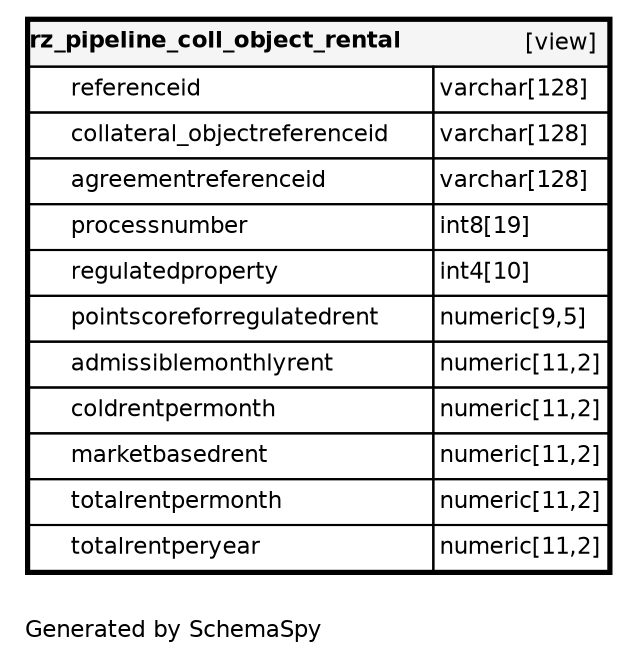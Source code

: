 digraph "oneDegreeRelationshipsDiagram" {
  graph [
    rankdir="RL"
    bgcolor="#ffffff"
    label="\nGenerated by SchemaSpy"
    labeljust="l"
    nodesep="0.18"
    ranksep="0.46"
    fontname="Helvetica"
    fontsize="11"
    ration="compress"
  ];
  node [
    fontname="Helvetica"
    fontsize="11"
    shape="plaintext"
  ];
  edge [
    arrowsize="0.8"
  ];
  "rz_pipeline_coll_object_rental" [
   label=<
    <TABLE BORDER="2" CELLBORDER="1" CELLSPACING="0" BGCOLOR="#ffffff">
      <TR><TD COLSPAN="4"  BGCOLOR="#f5f5f5"><TABLE BORDER="0" CELLSPACING="0"><TR><TD ALIGN="LEFT" FIXEDSIZE="TRUE" WIDTH="173" HEIGHT="16"><B>rz_pipeline_coll_object_rental</B></TD><TD ALIGN="RIGHT">[view]</TD></TR></TABLE></TD></TR>
      <TR><TD PORT="referenceid" COLSPAN="2" ALIGN="LEFT"><TABLE BORDER="0" CELLSPACING="0" ALIGN="LEFT"><TR ALIGN="LEFT"><TD ALIGN="LEFT" FIXEDSIZE="TRUE" WIDTH="15" HEIGHT="16"></TD><TD ALIGN="LEFT" FIXEDSIZE="TRUE" WIDTH="173" HEIGHT="16">referenceid</TD></TR></TABLE></TD><TD PORT="referenceid.type" ALIGN="LEFT">varchar[128]</TD></TR>
      <TR><TD PORT="collateral_objectreferenceid" COLSPAN="2" ALIGN="LEFT"><TABLE BORDER="0" CELLSPACING="0" ALIGN="LEFT"><TR ALIGN="LEFT"><TD ALIGN="LEFT" FIXEDSIZE="TRUE" WIDTH="15" HEIGHT="16"></TD><TD ALIGN="LEFT" FIXEDSIZE="TRUE" WIDTH="173" HEIGHT="16">collateral_objectreferenceid</TD></TR></TABLE></TD><TD PORT="collateral_objectreferenceid.type" ALIGN="LEFT">varchar[128]</TD></TR>
      <TR><TD PORT="agreementreferenceid" COLSPAN="2" ALIGN="LEFT"><TABLE BORDER="0" CELLSPACING="0" ALIGN="LEFT"><TR ALIGN="LEFT"><TD ALIGN="LEFT" FIXEDSIZE="TRUE" WIDTH="15" HEIGHT="16"></TD><TD ALIGN="LEFT" FIXEDSIZE="TRUE" WIDTH="173" HEIGHT="16">agreementreferenceid</TD></TR></TABLE></TD><TD PORT="agreementreferenceid.type" ALIGN="LEFT">varchar[128]</TD></TR>
      <TR><TD PORT="processnumber" COLSPAN="2" ALIGN="LEFT"><TABLE BORDER="0" CELLSPACING="0" ALIGN="LEFT"><TR ALIGN="LEFT"><TD ALIGN="LEFT" FIXEDSIZE="TRUE" WIDTH="15" HEIGHT="16"></TD><TD ALIGN="LEFT" FIXEDSIZE="TRUE" WIDTH="173" HEIGHT="16">processnumber</TD></TR></TABLE></TD><TD PORT="processnumber.type" ALIGN="LEFT">int8[19]</TD></TR>
      <TR><TD PORT="regulatedproperty" COLSPAN="2" ALIGN="LEFT"><TABLE BORDER="0" CELLSPACING="0" ALIGN="LEFT"><TR ALIGN="LEFT"><TD ALIGN="LEFT" FIXEDSIZE="TRUE" WIDTH="15" HEIGHT="16"></TD><TD ALIGN="LEFT" FIXEDSIZE="TRUE" WIDTH="173" HEIGHT="16">regulatedproperty</TD></TR></TABLE></TD><TD PORT="regulatedproperty.type" ALIGN="LEFT">int4[10]</TD></TR>
      <TR><TD PORT="pointscoreforregulatedrent" COLSPAN="2" ALIGN="LEFT"><TABLE BORDER="0" CELLSPACING="0" ALIGN="LEFT"><TR ALIGN="LEFT"><TD ALIGN="LEFT" FIXEDSIZE="TRUE" WIDTH="15" HEIGHT="16"></TD><TD ALIGN="LEFT" FIXEDSIZE="TRUE" WIDTH="173" HEIGHT="16">pointscoreforregulatedrent</TD></TR></TABLE></TD><TD PORT="pointscoreforregulatedrent.type" ALIGN="LEFT">numeric[9,5]</TD></TR>
      <TR><TD PORT="admissiblemonthlyrent" COLSPAN="2" ALIGN="LEFT"><TABLE BORDER="0" CELLSPACING="0" ALIGN="LEFT"><TR ALIGN="LEFT"><TD ALIGN="LEFT" FIXEDSIZE="TRUE" WIDTH="15" HEIGHT="16"></TD><TD ALIGN="LEFT" FIXEDSIZE="TRUE" WIDTH="173" HEIGHT="16">admissiblemonthlyrent</TD></TR></TABLE></TD><TD PORT="admissiblemonthlyrent.type" ALIGN="LEFT">numeric[11,2]</TD></TR>
      <TR><TD PORT="coldrentpermonth" COLSPAN="2" ALIGN="LEFT"><TABLE BORDER="0" CELLSPACING="0" ALIGN="LEFT"><TR ALIGN="LEFT"><TD ALIGN="LEFT" FIXEDSIZE="TRUE" WIDTH="15" HEIGHT="16"></TD><TD ALIGN="LEFT" FIXEDSIZE="TRUE" WIDTH="173" HEIGHT="16">coldrentpermonth</TD></TR></TABLE></TD><TD PORT="coldrentpermonth.type" ALIGN="LEFT">numeric[11,2]</TD></TR>
      <TR><TD PORT="marketbasedrent" COLSPAN="2" ALIGN="LEFT"><TABLE BORDER="0" CELLSPACING="0" ALIGN="LEFT"><TR ALIGN="LEFT"><TD ALIGN="LEFT" FIXEDSIZE="TRUE" WIDTH="15" HEIGHT="16"></TD><TD ALIGN="LEFT" FIXEDSIZE="TRUE" WIDTH="173" HEIGHT="16">marketbasedrent</TD></TR></TABLE></TD><TD PORT="marketbasedrent.type" ALIGN="LEFT">numeric[11,2]</TD></TR>
      <TR><TD PORT="totalrentpermonth" COLSPAN="2" ALIGN="LEFT"><TABLE BORDER="0" CELLSPACING="0" ALIGN="LEFT"><TR ALIGN="LEFT"><TD ALIGN="LEFT" FIXEDSIZE="TRUE" WIDTH="15" HEIGHT="16"></TD><TD ALIGN="LEFT" FIXEDSIZE="TRUE" WIDTH="173" HEIGHT="16">totalrentpermonth</TD></TR></TABLE></TD><TD PORT="totalrentpermonth.type" ALIGN="LEFT">numeric[11,2]</TD></TR>
      <TR><TD PORT="totalrentperyear" COLSPAN="2" ALIGN="LEFT"><TABLE BORDER="0" CELLSPACING="0" ALIGN="LEFT"><TR ALIGN="LEFT"><TD ALIGN="LEFT" FIXEDSIZE="TRUE" WIDTH="15" HEIGHT="16"></TD><TD ALIGN="LEFT" FIXEDSIZE="TRUE" WIDTH="173" HEIGHT="16">totalrentperyear</TD></TR></TABLE></TD><TD PORT="totalrentperyear.type" ALIGN="LEFT">numeric[11,2]</TD></TR>
    </TABLE>>
    URL="rz_pipeline_coll_object_rental.html"
    target="_top"
    tooltip="rz_pipeline_coll_object_rental"
  ];
}

